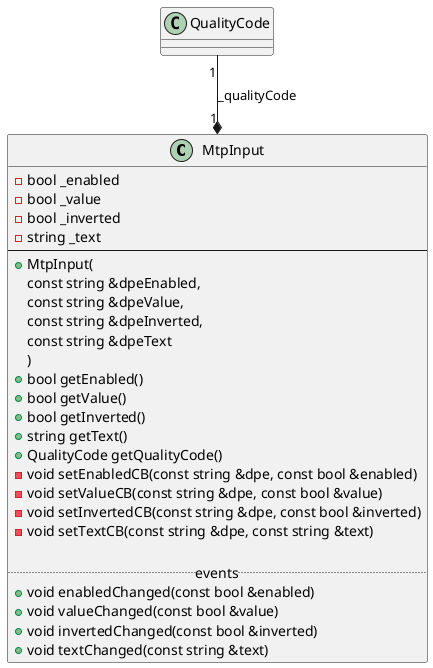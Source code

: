 @startuml MtpUnit

class MtpInput
{
    - bool _enabled
    - bool _value
    - bool _inverted
    - string _text
--
    + MtpInput(
        const string &dpeEnabled,
        const string &dpeValue,
        const string &dpeInverted,
        const string &dpeText
    )
    + bool getEnabled()
    + bool getValue()
    + bool getInverted()
    + string getText()
    + QualityCode getQualityCode()
    - void setEnabledCB(const string &dpe, const bool &enabled)
    - void setValueCB(const string &dpe, const bool &value)
    - void setInvertedCB(const string &dpe, const bool &inverted)
    - void setTextCB(const string &dpe, const string &text)

    ..events..
    + void enabledChanged(const bool &enabled)
    + void valueChanged(const bool &value)
    + void invertedChanged(const bool &inverted)
    + void textChanged(const string &text)
}

QualityCode "1" --* "1" MtpInput : _qualityCode

@enduml
